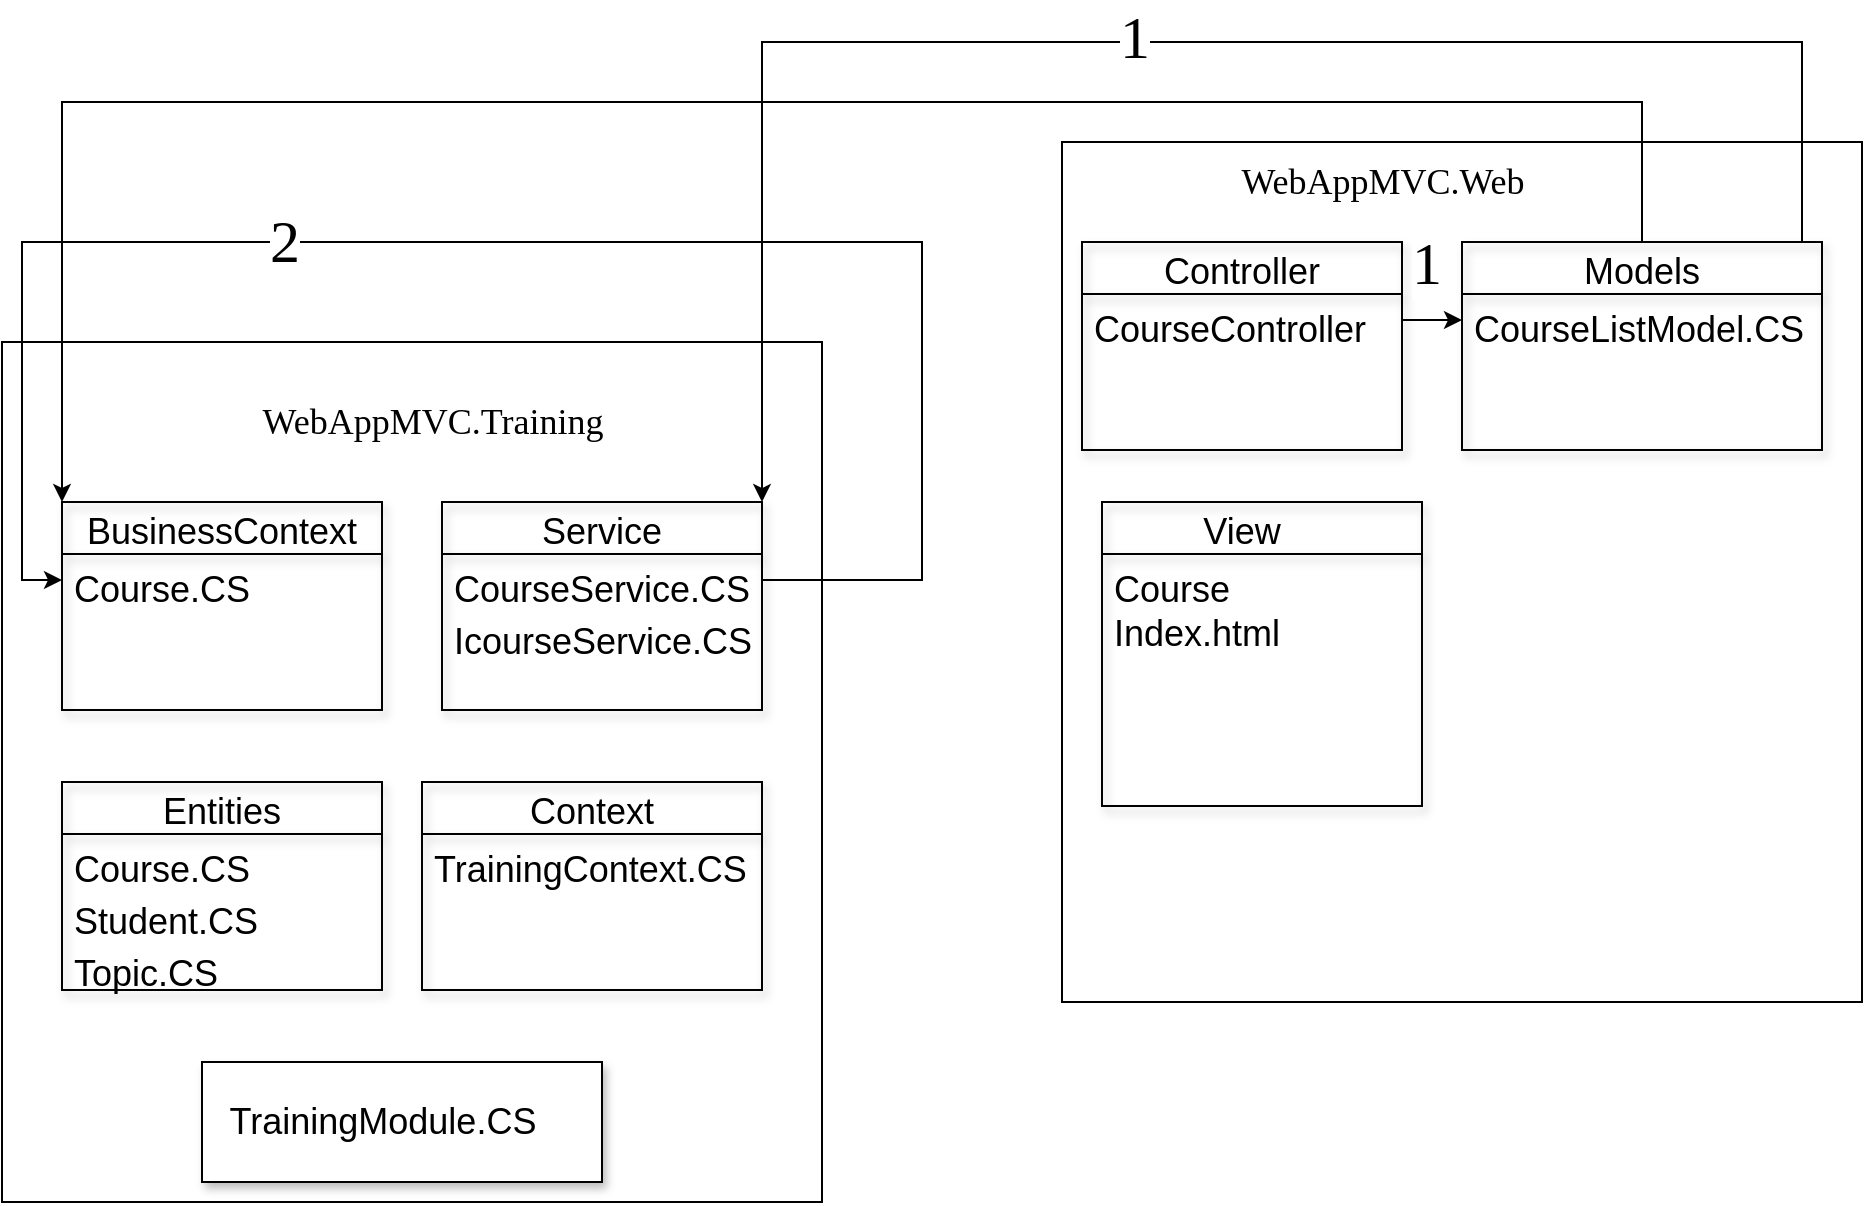 <mxfile version="14.8.3" type="github">
  <diagram id="UTQQbYhlHvOHKYh8MkrT" name="Page-1">
    <mxGraphModel dx="2185" dy="692" grid="1" gridSize="10" guides="1" tooltips="1" connect="1" arrows="1" fold="1" page="1" pageScale="1" pageWidth="850" pageHeight="1100" math="0" shadow="0">
      <root>
        <mxCell id="0" />
        <mxCell id="1" parent="0" />
        <mxCell id="e6wRTPVyQTJDdW5Fm0Qz-31" value="" style="group;fontSize=18;" vertex="1" connectable="0" parent="1">
          <mxGeometry x="-840" y="250" width="410" height="430" as="geometry" />
        </mxCell>
        <mxCell id="e6wRTPVyQTJDdW5Fm0Qz-5" value="" style="rounded=0;whiteSpace=wrap;html=1;fontStyle=2;fontFamily=Times New Roman;strokeColor=#000000;fontSize=18;" vertex="1" parent="e6wRTPVyQTJDdW5Fm0Qz-31">
          <mxGeometry width="410" height="430" as="geometry" />
        </mxCell>
        <mxCell id="e6wRTPVyQTJDdW5Fm0Qz-6" value="BusinessContext" style="swimlane;fontStyle=0;childLayout=stackLayout;horizontal=1;startSize=26;fillColor=none;horizontalStack=0;resizeParent=1;resizeParentMax=0;resizeLast=0;collapsible=1;marginBottom=0;shadow=1;fontSize=18;" vertex="1" parent="e6wRTPVyQTJDdW5Fm0Qz-31">
          <mxGeometry x="30" y="80" width="160" height="104" as="geometry" />
        </mxCell>
        <mxCell id="e6wRTPVyQTJDdW5Fm0Qz-7" value="Course.CS&#xa;" style="text;strokeColor=none;fillColor=none;align=left;verticalAlign=top;spacingLeft=4;spacingRight=4;overflow=hidden;rotatable=0;points=[[0,0.5],[1,0.5]];portConstraint=eastwest;fontSize=18;" vertex="1" parent="e6wRTPVyQTJDdW5Fm0Qz-6">
          <mxGeometry y="26" width="160" height="26" as="geometry" />
        </mxCell>
        <mxCell id="e6wRTPVyQTJDdW5Fm0Qz-8" value=" " style="text;strokeColor=none;fillColor=none;align=left;verticalAlign=top;spacingLeft=4;spacingRight=4;overflow=hidden;rotatable=0;points=[[0,0.5],[1,0.5]];portConstraint=eastwest;fontSize=18;" vertex="1" parent="e6wRTPVyQTJDdW5Fm0Qz-6">
          <mxGeometry y="52" width="160" height="26" as="geometry" />
        </mxCell>
        <mxCell id="e6wRTPVyQTJDdW5Fm0Qz-9" value=" " style="text;strokeColor=none;fillColor=none;align=left;verticalAlign=top;spacingLeft=4;spacingRight=4;overflow=hidden;rotatable=0;points=[[0,0.5],[1,0.5]];portConstraint=eastwest;fontSize=18;" vertex="1" parent="e6wRTPVyQTJDdW5Fm0Qz-6">
          <mxGeometry y="78" width="160" height="26" as="geometry" />
        </mxCell>
        <mxCell id="e6wRTPVyQTJDdW5Fm0Qz-10" value="&lt;font style=&quot;font-size: 18px;&quot;&gt;WebAppMVC.Training&lt;/font&gt;" style="text;html=1;resizable=0;autosize=1;align=center;verticalAlign=middle;points=[];fillColor=none;strokeColor=none;rounded=0;shadow=1;fontFamily=Times New Roman;fontSize=18;" vertex="1" parent="e6wRTPVyQTJDdW5Fm0Qz-31">
          <mxGeometry x="120" y="25" width="190" height="30" as="geometry" />
        </mxCell>
        <mxCell id="e6wRTPVyQTJDdW5Fm0Qz-13" value="Service" style="swimlane;fontStyle=0;childLayout=stackLayout;horizontal=1;startSize=26;fillColor=none;horizontalStack=0;resizeParent=1;resizeParentMax=0;resizeLast=0;collapsible=1;marginBottom=0;shadow=1;fontSize=18;" vertex="1" parent="e6wRTPVyQTJDdW5Fm0Qz-31">
          <mxGeometry x="220" y="80" width="160" height="104" as="geometry" />
        </mxCell>
        <mxCell id="e6wRTPVyQTJDdW5Fm0Qz-14" value="CourseService.CS&#xa;" style="text;strokeColor=none;fillColor=none;align=left;verticalAlign=top;spacingLeft=4;spacingRight=4;overflow=hidden;rotatable=0;points=[[0,0.5],[1,0.5]];portConstraint=eastwest;fontSize=18;" vertex="1" parent="e6wRTPVyQTJDdW5Fm0Qz-13">
          <mxGeometry y="26" width="160" height="26" as="geometry" />
        </mxCell>
        <mxCell id="e6wRTPVyQTJDdW5Fm0Qz-15" value="IcourseService.CS    " style="text;strokeColor=none;fillColor=none;align=left;verticalAlign=top;spacingLeft=4;spacingRight=4;overflow=hidden;rotatable=0;points=[[0,0.5],[1,0.5]];portConstraint=eastwest;fontSize=18;" vertex="1" parent="e6wRTPVyQTJDdW5Fm0Qz-13">
          <mxGeometry y="52" width="160" height="26" as="geometry" />
        </mxCell>
        <mxCell id="e6wRTPVyQTJDdW5Fm0Qz-16" value=" " style="text;strokeColor=none;fillColor=none;align=left;verticalAlign=top;spacingLeft=4;spacingRight=4;overflow=hidden;rotatable=0;points=[[0,0.5],[1,0.5]];portConstraint=eastwest;fontSize=18;" vertex="1" parent="e6wRTPVyQTJDdW5Fm0Qz-13">
          <mxGeometry y="78" width="160" height="26" as="geometry" />
        </mxCell>
        <mxCell id="e6wRTPVyQTJDdW5Fm0Qz-17" value="Entities" style="swimlane;fontStyle=0;childLayout=stackLayout;horizontal=1;startSize=26;fillColor=none;horizontalStack=0;resizeParent=1;resizeParentMax=0;resizeLast=0;collapsible=1;marginBottom=0;shadow=1;fontSize=18;" vertex="1" parent="e6wRTPVyQTJDdW5Fm0Qz-31">
          <mxGeometry x="30" y="220" width="160" height="104" as="geometry" />
        </mxCell>
        <mxCell id="e6wRTPVyQTJDdW5Fm0Qz-18" value="Course.CS&#xa;" style="text;strokeColor=none;fillColor=none;align=left;verticalAlign=top;spacingLeft=4;spacingRight=4;overflow=hidden;rotatable=0;points=[[0,0.5],[1,0.5]];portConstraint=eastwest;fontSize=18;" vertex="1" parent="e6wRTPVyQTJDdW5Fm0Qz-17">
          <mxGeometry y="26" width="160" height="26" as="geometry" />
        </mxCell>
        <mxCell id="e6wRTPVyQTJDdW5Fm0Qz-19" value="Student.CS" style="text;strokeColor=none;fillColor=none;align=left;verticalAlign=top;spacingLeft=4;spacingRight=4;overflow=hidden;rotatable=0;points=[[0,0.5],[1,0.5]];portConstraint=eastwest;fontSize=18;" vertex="1" parent="e6wRTPVyQTJDdW5Fm0Qz-17">
          <mxGeometry y="52" width="160" height="26" as="geometry" />
        </mxCell>
        <mxCell id="e6wRTPVyQTJDdW5Fm0Qz-20" value="Topic.CS" style="text;strokeColor=none;fillColor=none;align=left;verticalAlign=top;spacingLeft=4;spacingRight=4;overflow=hidden;rotatable=0;points=[[0,0.5],[1,0.5]];portConstraint=eastwest;fontSize=18;" vertex="1" parent="e6wRTPVyQTJDdW5Fm0Qz-17">
          <mxGeometry y="78" width="160" height="26" as="geometry" />
        </mxCell>
        <mxCell id="e6wRTPVyQTJDdW5Fm0Qz-21" value="Context" style="swimlane;fontStyle=0;childLayout=stackLayout;horizontal=1;startSize=26;fillColor=none;horizontalStack=0;resizeParent=1;resizeParentMax=0;resizeLast=0;collapsible=1;marginBottom=0;shadow=1;fontSize=18;" vertex="1" parent="e6wRTPVyQTJDdW5Fm0Qz-31">
          <mxGeometry x="210" y="220" width="170" height="104" as="geometry" />
        </mxCell>
        <mxCell id="e6wRTPVyQTJDdW5Fm0Qz-22" value="TrainingContext.CS&#xa;" style="text;strokeColor=none;fillColor=none;align=left;verticalAlign=top;spacingLeft=4;spacingRight=4;overflow=hidden;rotatable=0;points=[[0,0.5],[1,0.5]];portConstraint=eastwest;fontSize=18;" vertex="1" parent="e6wRTPVyQTJDdW5Fm0Qz-21">
          <mxGeometry y="26" width="170" height="26" as="geometry" />
        </mxCell>
        <mxCell id="e6wRTPVyQTJDdW5Fm0Qz-23" value=" " style="text;strokeColor=none;fillColor=none;align=left;verticalAlign=top;spacingLeft=4;spacingRight=4;overflow=hidden;rotatable=0;points=[[0,0.5],[1,0.5]];portConstraint=eastwest;fontSize=18;" vertex="1" parent="e6wRTPVyQTJDdW5Fm0Qz-21">
          <mxGeometry y="52" width="170" height="26" as="geometry" />
        </mxCell>
        <mxCell id="e6wRTPVyQTJDdW5Fm0Qz-24" value=" " style="text;strokeColor=none;fillColor=none;align=left;verticalAlign=top;spacingLeft=4;spacingRight=4;overflow=hidden;rotatable=0;points=[[0,0.5],[1,0.5]];portConstraint=eastwest;fontSize=18;" vertex="1" parent="e6wRTPVyQTJDdW5Fm0Qz-21">
          <mxGeometry y="78" width="170" height="26" as="geometry" />
        </mxCell>
        <mxCell id="e6wRTPVyQTJDdW5Fm0Qz-29" value="" style="rounded=0;whiteSpace=wrap;html=1;shadow=1;fontFamily=Times New Roman;strokeColor=#000000;fontSize=18;" vertex="1" parent="e6wRTPVyQTJDdW5Fm0Qz-31">
          <mxGeometry x="100" y="360" width="200" height="60" as="geometry" />
        </mxCell>
        <mxCell id="e6wRTPVyQTJDdW5Fm0Qz-30" value="&lt;span style=&quot;font-family: helvetica; font-size: 18px;&quot;&gt;TrainingModule.CS&lt;/span&gt;" style="text;html=1;resizable=0;autosize=1;align=center;verticalAlign=middle;points=[];fillColor=none;strokeColor=none;rounded=0;shadow=1;fontFamily=Times New Roman;fontSize=18;" vertex="1" parent="e6wRTPVyQTJDdW5Fm0Qz-31">
          <mxGeometry x="105" y="375" width="170" height="30" as="geometry" />
        </mxCell>
        <mxCell id="e6wRTPVyQTJDdW5Fm0Qz-50" style="edgeStyle=orthogonalEdgeStyle;rounded=0;orthogonalLoop=1;jettySize=auto;html=1;entryX=0;entryY=0.5;entryDx=0;entryDy=0;fontFamily=Times New Roman;fontSize=18;" edge="1" parent="e6wRTPVyQTJDdW5Fm0Qz-31" source="e6wRTPVyQTJDdW5Fm0Qz-14" target="e6wRTPVyQTJDdW5Fm0Qz-7">
          <mxGeometry relative="1" as="geometry">
            <Array as="points">
              <mxPoint x="460" y="119" />
              <mxPoint x="460" y="-50" />
              <mxPoint x="10" y="-50" />
              <mxPoint x="10" y="119" />
            </Array>
          </mxGeometry>
        </mxCell>
        <mxCell id="e6wRTPVyQTJDdW5Fm0Qz-53" value="2" style="edgeLabel;html=1;align=center;verticalAlign=middle;resizable=0;points=[];fontSize=30;fontFamily=Times New Roman;" vertex="1" connectable="0" parent="e6wRTPVyQTJDdW5Fm0Qz-50">
          <mxGeometry x="0.279" y="-1" relative="1" as="geometry">
            <mxPoint as="offset" />
          </mxGeometry>
        </mxCell>
        <mxCell id="e6wRTPVyQTJDdW5Fm0Qz-48" value="" style="group" vertex="1" connectable="0" parent="1">
          <mxGeometry x="-310" y="150" width="400" height="430" as="geometry" />
        </mxCell>
        <mxCell id="e6wRTPVyQTJDdW5Fm0Qz-33" value="" style="rounded=0;whiteSpace=wrap;html=1;fontStyle=2;fontFamily=Times New Roman;strokeColor=#000000;fontSize=18;" vertex="1" parent="e6wRTPVyQTJDdW5Fm0Qz-48">
          <mxGeometry width="400" height="430" as="geometry" />
        </mxCell>
        <mxCell id="e6wRTPVyQTJDdW5Fm0Qz-34" value="Controller" style="swimlane;fontStyle=0;childLayout=stackLayout;horizontal=1;startSize=26;fillColor=none;horizontalStack=0;resizeParent=1;resizeParentMax=0;resizeLast=0;collapsible=1;marginBottom=0;shadow=1;fontSize=18;" vertex="1" parent="e6wRTPVyQTJDdW5Fm0Qz-48">
          <mxGeometry x="10" y="50" width="160" height="104" as="geometry" />
        </mxCell>
        <mxCell id="e6wRTPVyQTJDdW5Fm0Qz-35" value="CourseController" style="text;strokeColor=none;fillColor=none;align=left;verticalAlign=top;spacingLeft=4;spacingRight=4;overflow=hidden;rotatable=0;points=[[0,0.5],[1,0.5]];portConstraint=eastwest;fontSize=18;" vertex="1" parent="e6wRTPVyQTJDdW5Fm0Qz-34">
          <mxGeometry y="26" width="160" height="26" as="geometry" />
        </mxCell>
        <mxCell id="e6wRTPVyQTJDdW5Fm0Qz-36" value=" " style="text;strokeColor=none;fillColor=none;align=left;verticalAlign=top;spacingLeft=4;spacingRight=4;overflow=hidden;rotatable=0;points=[[0,0.5],[1,0.5]];portConstraint=eastwest;fontSize=18;" vertex="1" parent="e6wRTPVyQTJDdW5Fm0Qz-34">
          <mxGeometry y="52" width="160" height="26" as="geometry" />
        </mxCell>
        <mxCell id="e6wRTPVyQTJDdW5Fm0Qz-37" value=" " style="text;strokeColor=none;fillColor=none;align=left;verticalAlign=top;spacingLeft=4;spacingRight=4;overflow=hidden;rotatable=0;points=[[0,0.5],[1,0.5]];portConstraint=eastwest;fontSize=18;" vertex="1" parent="e6wRTPVyQTJDdW5Fm0Qz-34">
          <mxGeometry y="78" width="160" height="26" as="geometry" />
        </mxCell>
        <mxCell id="e6wRTPVyQTJDdW5Fm0Qz-38" value="&lt;font style=&quot;font-size: 18px;&quot;&gt;WebAppMVC.Web&lt;/font&gt;" style="text;html=1;resizable=0;autosize=1;align=center;verticalAlign=middle;points=[];fillColor=none;strokeColor=none;rounded=0;shadow=1;fontFamily=Times New Roman;fontSize=18;" vertex="1" parent="e6wRTPVyQTJDdW5Fm0Qz-48">
          <mxGeometry x="80" y="5" width="160" height="30" as="geometry" />
        </mxCell>
        <mxCell id="e6wRTPVyQTJDdW5Fm0Qz-39" value="Models" style="swimlane;fontStyle=0;childLayout=stackLayout;horizontal=1;startSize=26;fillColor=none;horizontalStack=0;resizeParent=1;resizeParentMax=0;resizeLast=0;collapsible=1;marginBottom=0;shadow=1;fontSize=18;" vertex="1" parent="e6wRTPVyQTJDdW5Fm0Qz-48">
          <mxGeometry x="200" y="50" width="180" height="104" as="geometry" />
        </mxCell>
        <mxCell id="e6wRTPVyQTJDdW5Fm0Qz-40" value="CourseListModel.CS" style="text;strokeColor=none;fillColor=none;align=left;verticalAlign=top;spacingLeft=4;spacingRight=4;overflow=hidden;rotatable=0;points=[[0,0.5],[1,0.5]];portConstraint=eastwest;fontSize=18;" vertex="1" parent="e6wRTPVyQTJDdW5Fm0Qz-39">
          <mxGeometry y="26" width="180" height="26" as="geometry" />
        </mxCell>
        <mxCell id="e6wRTPVyQTJDdW5Fm0Qz-41" value=" " style="text;strokeColor=none;fillColor=none;align=left;verticalAlign=top;spacingLeft=4;spacingRight=4;overflow=hidden;rotatable=0;points=[[0,0.5],[1,0.5]];portConstraint=eastwest;fontSize=18;" vertex="1" parent="e6wRTPVyQTJDdW5Fm0Qz-39">
          <mxGeometry y="52" width="180" height="26" as="geometry" />
        </mxCell>
        <mxCell id="e6wRTPVyQTJDdW5Fm0Qz-42" value=" " style="text;strokeColor=none;fillColor=none;align=left;verticalAlign=top;spacingLeft=4;spacingRight=4;overflow=hidden;rotatable=0;points=[[0,0.5],[1,0.5]];portConstraint=eastwest;fontSize=18;" vertex="1" parent="e6wRTPVyQTJDdW5Fm0Qz-39">
          <mxGeometry y="78" width="180" height="26" as="geometry" />
        </mxCell>
        <mxCell id="e6wRTPVyQTJDdW5Fm0Qz-44" value="View    " style="swimlane;fontStyle=0;childLayout=stackLayout;horizontal=1;startSize=26;fillColor=none;horizontalStack=0;resizeParent=1;resizeParentMax=0;resizeLast=0;collapsible=1;marginBottom=0;shadow=1;fontSize=18;" vertex="1" parent="e6wRTPVyQTJDdW5Fm0Qz-48">
          <mxGeometry x="20" y="180" width="160" height="152" as="geometry" />
        </mxCell>
        <mxCell id="e6wRTPVyQTJDdW5Fm0Qz-45" value="Course&#xa;Index.html&#xa;" style="text;strokeColor=none;fillColor=none;align=left;verticalAlign=top;spacingLeft=4;spacingRight=4;overflow=hidden;rotatable=0;points=[[0,0.5],[1,0.5]];portConstraint=eastwest;fontSize=18;" vertex="1" parent="e6wRTPVyQTJDdW5Fm0Qz-44">
          <mxGeometry y="26" width="160" height="74" as="geometry" />
        </mxCell>
        <mxCell id="e6wRTPVyQTJDdW5Fm0Qz-46" value=" " style="text;strokeColor=none;fillColor=none;align=left;verticalAlign=top;spacingLeft=4;spacingRight=4;overflow=hidden;rotatable=0;points=[[0,0.5],[1,0.5]];portConstraint=eastwest;fontSize=18;" vertex="1" parent="e6wRTPVyQTJDdW5Fm0Qz-44">
          <mxGeometry y="100" width="160" height="26" as="geometry" />
        </mxCell>
        <mxCell id="e6wRTPVyQTJDdW5Fm0Qz-47" value=" " style="text;strokeColor=none;fillColor=none;align=left;verticalAlign=top;spacingLeft=4;spacingRight=4;overflow=hidden;rotatable=0;points=[[0,0.5],[1,0.5]];portConstraint=eastwest;fontSize=18;" vertex="1" parent="e6wRTPVyQTJDdW5Fm0Qz-44">
          <mxGeometry y="126" width="160" height="26" as="geometry" />
        </mxCell>
        <mxCell id="e6wRTPVyQTJDdW5Fm0Qz-54" style="edgeStyle=orthogonalEdgeStyle;rounded=0;orthogonalLoop=1;jettySize=auto;html=1;entryX=0;entryY=0.5;entryDx=0;entryDy=0;fontFamily=Times New Roman;fontSize=30;" edge="1" parent="e6wRTPVyQTJDdW5Fm0Qz-48" source="e6wRTPVyQTJDdW5Fm0Qz-35" target="e6wRTPVyQTJDdW5Fm0Qz-40">
          <mxGeometry relative="1" as="geometry" />
        </mxCell>
        <mxCell id="e6wRTPVyQTJDdW5Fm0Qz-55" value="1" style="edgeLabel;html=1;align=center;verticalAlign=middle;resizable=0;points=[];fontSize=30;fontFamily=Times New Roman;" vertex="1" connectable="0" parent="e6wRTPVyQTJDdW5Fm0Qz-54">
          <mxGeometry x="0.278" y="5" relative="1" as="geometry">
            <mxPoint y="-24" as="offset" />
          </mxGeometry>
        </mxCell>
        <mxCell id="e6wRTPVyQTJDdW5Fm0Qz-49" style="edgeStyle=orthogonalEdgeStyle;rounded=0;orthogonalLoop=1;jettySize=auto;html=1;entryX=1;entryY=0;entryDx=0;entryDy=0;fontFamily=Times New Roman;fontSize=18;" edge="1" parent="1" source="e6wRTPVyQTJDdW5Fm0Qz-39" target="e6wRTPVyQTJDdW5Fm0Qz-13">
          <mxGeometry relative="1" as="geometry">
            <Array as="points">
              <mxPoint x="60" y="100" />
              <mxPoint x="-460" y="100" />
            </Array>
          </mxGeometry>
        </mxCell>
        <mxCell id="e6wRTPVyQTJDdW5Fm0Qz-51" value="1" style="edgeLabel;html=1;align=center;verticalAlign=middle;resizable=0;points=[];fontSize=30;fontFamily=Times New Roman;" vertex="1" connectable="0" parent="e6wRTPVyQTJDdW5Fm0Qz-49">
          <mxGeometry x="0.022" y="-3" relative="1" as="geometry">
            <mxPoint as="offset" />
          </mxGeometry>
        </mxCell>
        <mxCell id="e6wRTPVyQTJDdW5Fm0Qz-57" style="edgeStyle=orthogonalEdgeStyle;rounded=0;orthogonalLoop=1;jettySize=auto;html=1;entryX=0;entryY=0;entryDx=0;entryDy=0;fontFamily=Times New Roman;fontSize=30;fontColor=#CC0000;" edge="1" parent="1" source="e6wRTPVyQTJDdW5Fm0Qz-39" target="e6wRTPVyQTJDdW5Fm0Qz-6">
          <mxGeometry relative="1" as="geometry">
            <Array as="points">
              <mxPoint x="-20" y="130" />
              <mxPoint x="-810" y="130" />
            </Array>
          </mxGeometry>
        </mxCell>
      </root>
    </mxGraphModel>
  </diagram>
</mxfile>
